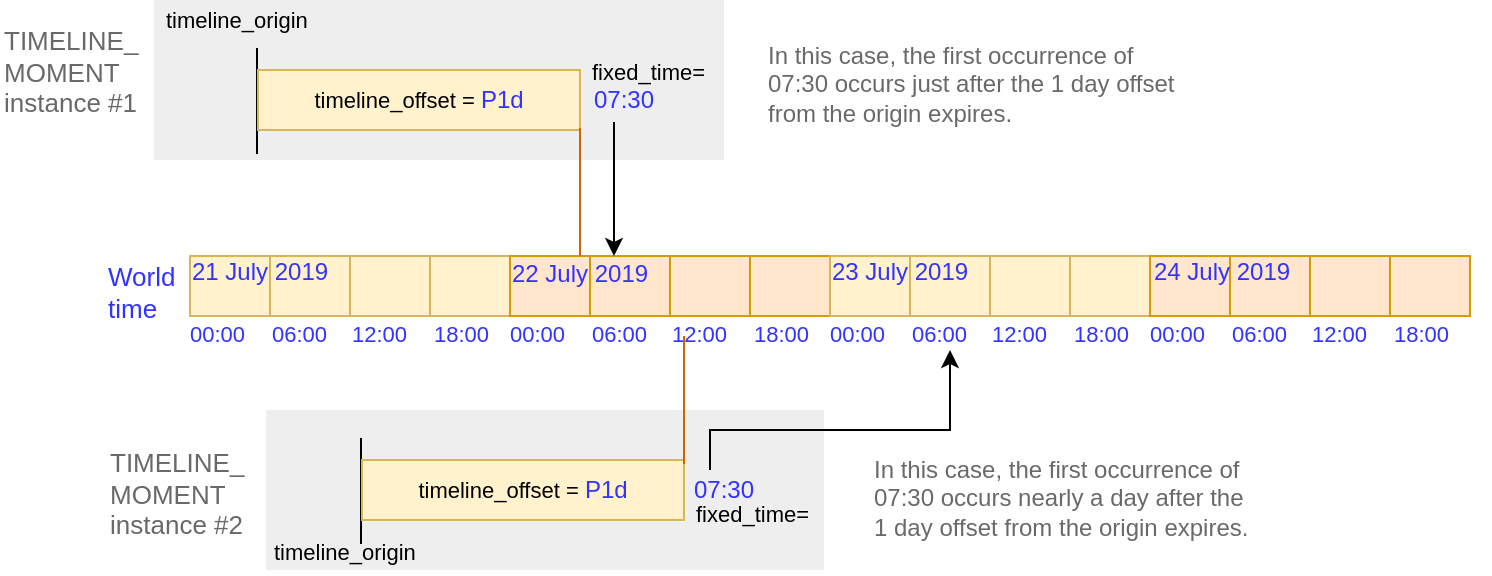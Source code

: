 <mxfile version="11.0.5" type="device"><diagram id="mvknKu7AdxMgsJ-YuU2R" name="Page-1"><mxGraphModel dx="1360" dy="888" grid="1" gridSize="10" guides="1" tooltips="1" connect="1" arrows="1" fold="1" page="1" pageScale="1" pageWidth="1169" pageHeight="827" math="0" shadow="0"><root><mxCell id="0"/><mxCell id="1" parent="0"/><mxCell id="9SIsXHlJYilMFUI7qWQr-80" value="" style="rounded=0;whiteSpace=wrap;html=1;fontSize=12;fillColor=#eeeeee;strokeColor=none;" vertex="1" parent="1"><mxGeometry x="85" y="37" width="285" height="80" as="geometry"/></mxCell><mxCell id="9SIsXHlJYilMFUI7qWQr-77" value="" style="rounded=0;whiteSpace=wrap;html=1;fontSize=12;fillColor=#eeeeee;strokeColor=none;" vertex="1" parent="1"><mxGeometry x="141" y="242" width="279" height="80" as="geometry"/></mxCell><mxCell id="9SIsXHlJYilMFUI7qWQr-1" value="" style="endArrow=none;html=1;" edge="1" parent="1"><mxGeometry width="50" height="50" relative="1" as="geometry"><mxPoint x="136.5" y="114" as="sourcePoint"/><mxPoint x="136.5" y="61" as="targetPoint"/></mxGeometry></mxCell><mxCell id="9SIsXHlJYilMFUI7qWQr-3" value="" style="rounded=0;whiteSpace=wrap;html=1;fillColor=#fff2cc;strokeColor=#d6b656;" vertex="1" parent="1"><mxGeometry x="103" y="165" width="40" height="30" as="geometry"/></mxCell><mxCell id="9SIsXHlJYilMFUI7qWQr-21" value="" style="rounded=0;whiteSpace=wrap;html=1;fillColor=#fff2cc;strokeColor=#d6b656;" vertex="1" parent="1"><mxGeometry x="143" y="165" width="40" height="30" as="geometry"/></mxCell><mxCell id="9SIsXHlJYilMFUI7qWQr-22" value="" style="rounded=0;whiteSpace=wrap;html=1;fillColor=#fff2cc;strokeColor=#d6b656;" vertex="1" parent="1"><mxGeometry x="183" y="165" width="40" height="30" as="geometry"/></mxCell><mxCell id="9SIsXHlJYilMFUI7qWQr-23" value="" style="rounded=0;whiteSpace=wrap;html=1;fillColor=#fff2cc;strokeColor=#d6b656;" vertex="1" parent="1"><mxGeometry x="223" y="165" width="40" height="30" as="geometry"/></mxCell><mxCell id="9SIsXHlJYilMFUI7qWQr-24" value="00:00" style="text;html=1;resizable=0;points=[];autosize=1;align=left;verticalAlign=top;spacingTop=-4;fontSize=11;fontColor=#3333FF;" vertex="1" parent="1"><mxGeometry x="101" y="195" width="50" height="20" as="geometry"/></mxCell><mxCell id="9SIsXHlJYilMFUI7qWQr-25" value="06:00" style="text;html=1;resizable=0;points=[];autosize=1;align=left;verticalAlign=top;spacingTop=-4;fontSize=11;fontColor=#3333FF;" vertex="1" parent="1"><mxGeometry x="142" y="195" width="50" height="20" as="geometry"/></mxCell><mxCell id="9SIsXHlJYilMFUI7qWQr-26" value="12:00" style="text;html=1;resizable=0;points=[];autosize=1;align=left;verticalAlign=top;spacingTop=-4;fontSize=11;fontColor=#3333FF;" vertex="1" parent="1"><mxGeometry x="182" y="195" width="50" height="20" as="geometry"/></mxCell><mxCell id="9SIsXHlJYilMFUI7qWQr-27" value="18:00" style="text;html=1;resizable=0;points=[];autosize=1;align=left;verticalAlign=top;spacingTop=-4;fontSize=11;fontColor=#3333FF;" vertex="1" parent="1"><mxGeometry x="223" y="195" width="50" height="20" as="geometry"/></mxCell><mxCell id="9SIsXHlJYilMFUI7qWQr-29" value="" style="rounded=0;whiteSpace=wrap;html=1;fillColor=#ffe6cc;strokeColor=#d79b00;" vertex="1" parent="1"><mxGeometry x="263" y="165" width="40" height="30" as="geometry"/></mxCell><mxCell id="9SIsXHlJYilMFUI7qWQr-30" value="" style="rounded=0;whiteSpace=wrap;html=1;fillColor=#ffe6cc;strokeColor=#d79b00;" vertex="1" parent="1"><mxGeometry x="303" y="165" width="40" height="30" as="geometry"/></mxCell><mxCell id="9SIsXHlJYilMFUI7qWQr-31" value="" style="rounded=0;whiteSpace=wrap;html=1;fillColor=#ffe6cc;strokeColor=#d79b00;" vertex="1" parent="1"><mxGeometry x="343" y="165" width="40" height="30" as="geometry"/></mxCell><mxCell id="9SIsXHlJYilMFUI7qWQr-32" value="" style="rounded=0;whiteSpace=wrap;html=1;fillColor=#ffe6cc;strokeColor=#d79b00;" vertex="1" parent="1"><mxGeometry x="383" y="165" width="40" height="30" as="geometry"/></mxCell><mxCell id="9SIsXHlJYilMFUI7qWQr-33" value="00:00" style="text;html=1;resizable=0;points=[];autosize=1;align=left;verticalAlign=top;spacingTop=-4;fontSize=11;fontColor=#3333FF;" vertex="1" parent="1"><mxGeometry x="261" y="195" width="50" height="20" as="geometry"/></mxCell><mxCell id="9SIsXHlJYilMFUI7qWQr-34" value="06:00" style="text;html=1;resizable=0;points=[];autosize=1;align=left;verticalAlign=top;spacingTop=-4;fontSize=11;fontColor=#3333FF;" vertex="1" parent="1"><mxGeometry x="302" y="195" width="50" height="20" as="geometry"/></mxCell><mxCell id="9SIsXHlJYilMFUI7qWQr-35" value="12:00" style="text;html=1;resizable=0;points=[];autosize=1;align=left;verticalAlign=top;spacingTop=-4;fontSize=11;fontColor=#3333FF;" vertex="1" parent="1"><mxGeometry x="342" y="195" width="50" height="20" as="geometry"/></mxCell><mxCell id="9SIsXHlJYilMFUI7qWQr-36" value="18:00" style="text;html=1;resizable=0;points=[];autosize=1;align=left;verticalAlign=top;spacingTop=-4;fontSize=11;fontColor=#3333FF;" vertex="1" parent="1"><mxGeometry x="383" y="195" width="50" height="20" as="geometry"/></mxCell><mxCell id="9SIsXHlJYilMFUI7qWQr-37" value="" style="rounded=0;whiteSpace=wrap;html=1;fillColor=#fff2cc;strokeColor=#d6b656;" vertex="1" parent="1"><mxGeometry x="423" y="165" width="40" height="30" as="geometry"/></mxCell><mxCell id="9SIsXHlJYilMFUI7qWQr-38" value="" style="rounded=0;whiteSpace=wrap;html=1;fillColor=#fff2cc;strokeColor=#d6b656;" vertex="1" parent="1"><mxGeometry x="463" y="165" width="40" height="30" as="geometry"/></mxCell><mxCell id="9SIsXHlJYilMFUI7qWQr-39" value="" style="rounded=0;whiteSpace=wrap;html=1;fillColor=#fff2cc;strokeColor=#d6b656;" vertex="1" parent="1"><mxGeometry x="503" y="165" width="40" height="30" as="geometry"/></mxCell><mxCell id="9SIsXHlJYilMFUI7qWQr-40" value="" style="rounded=0;whiteSpace=wrap;html=1;fillColor=#fff2cc;strokeColor=#d6b656;" vertex="1" parent="1"><mxGeometry x="543" y="165" width="40" height="30" as="geometry"/></mxCell><mxCell id="9SIsXHlJYilMFUI7qWQr-41" value="00:00" style="text;html=1;resizable=0;points=[];autosize=1;align=left;verticalAlign=top;spacingTop=-4;fontSize=11;fontColor=#3333FF;" vertex="1" parent="1"><mxGeometry x="421" y="195" width="50" height="20" as="geometry"/></mxCell><mxCell id="9SIsXHlJYilMFUI7qWQr-42" value="06:00" style="text;html=1;resizable=0;points=[];autosize=1;align=left;verticalAlign=top;spacingTop=-4;fontSize=11;fontColor=#3333FF;" vertex="1" parent="1"><mxGeometry x="462" y="195" width="50" height="20" as="geometry"/></mxCell><mxCell id="9SIsXHlJYilMFUI7qWQr-43" value="12:00" style="text;html=1;resizable=0;points=[];autosize=1;align=left;verticalAlign=top;spacingTop=-4;fontSize=11;fontColor=#3333FF;" vertex="1" parent="1"><mxGeometry x="502" y="195" width="50" height="20" as="geometry"/></mxCell><mxCell id="9SIsXHlJYilMFUI7qWQr-44" value="18:00" style="text;html=1;resizable=0;points=[];autosize=1;align=left;verticalAlign=top;spacingTop=-4;fontSize=11;fontColor=#3333FF;" vertex="1" parent="1"><mxGeometry x="543" y="195" width="50" height="20" as="geometry"/></mxCell><mxCell id="9SIsXHlJYilMFUI7qWQr-45" value="" style="rounded=0;whiteSpace=wrap;html=1;fillColor=#ffe6cc;strokeColor=#d79b00;" vertex="1" parent="1"><mxGeometry x="583" y="165" width="40" height="30" as="geometry"/></mxCell><mxCell id="9SIsXHlJYilMFUI7qWQr-46" value="" style="rounded=0;whiteSpace=wrap;html=1;fillColor=#ffe6cc;strokeColor=#d79b00;" vertex="1" parent="1"><mxGeometry x="623" y="165" width="40" height="30" as="geometry"/></mxCell><mxCell id="9SIsXHlJYilMFUI7qWQr-47" value="" style="rounded=0;whiteSpace=wrap;html=1;fillColor=#ffe6cc;strokeColor=#d79b00;" vertex="1" parent="1"><mxGeometry x="663" y="165" width="40" height="30" as="geometry"/></mxCell><mxCell id="9SIsXHlJYilMFUI7qWQr-48" value="" style="rounded=0;whiteSpace=wrap;html=1;fillColor=#ffe6cc;strokeColor=#d79b00;" vertex="1" parent="1"><mxGeometry x="703" y="165" width="40" height="30" as="geometry"/></mxCell><mxCell id="9SIsXHlJYilMFUI7qWQr-49" value="00:00" style="text;html=1;resizable=0;points=[];autosize=1;align=left;verticalAlign=top;spacingTop=-4;fontSize=11;fontColor=#3333FF;" vertex="1" parent="1"><mxGeometry x="581" y="195" width="50" height="20" as="geometry"/></mxCell><mxCell id="9SIsXHlJYilMFUI7qWQr-50" value="06:00" style="text;html=1;resizable=0;points=[];autosize=1;align=left;verticalAlign=top;spacingTop=-4;fontSize=11;fontColor=#3333FF;" vertex="1" parent="1"><mxGeometry x="622" y="195" width="50" height="20" as="geometry"/></mxCell><mxCell id="9SIsXHlJYilMFUI7qWQr-51" value="12:00" style="text;html=1;resizable=0;points=[];autosize=1;align=left;verticalAlign=top;spacingTop=-4;fontSize=11;fontColor=#3333FF;" vertex="1" parent="1"><mxGeometry x="662" y="195" width="50" height="20" as="geometry"/></mxCell><mxCell id="9SIsXHlJYilMFUI7qWQr-52" value="18:00" style="text;html=1;resizable=0;points=[];autosize=1;align=left;verticalAlign=top;spacingTop=-4;fontSize=11;fontColor=#3333FF;" vertex="1" parent="1"><mxGeometry x="703" y="195" width="50" height="20" as="geometry"/></mxCell><mxCell id="9SIsXHlJYilMFUI7qWQr-53" value="21 July 2019" style="text;html=1;resizable=0;points=[];autosize=1;align=left;verticalAlign=top;spacingTop=-4;fontColor=#3333FF;" vertex="1" parent="1"><mxGeometry x="102" y="163" width="80" height="20" as="geometry"/></mxCell><mxCell id="9SIsXHlJYilMFUI7qWQr-54" value="22 July 2019" style="text;html=1;resizable=0;points=[];autosize=1;align=left;verticalAlign=top;spacingTop=-4;fontColor=#3333FF;" vertex="1" parent="1"><mxGeometry x="262" y="164" width="80" height="20" as="geometry"/></mxCell><mxCell id="9SIsXHlJYilMFUI7qWQr-55" value="23 July 2019" style="text;html=1;resizable=0;points=[];autosize=1;align=left;verticalAlign=top;spacingTop=-4;fontColor=#3333FF;" vertex="1" parent="1"><mxGeometry x="422" y="163" width="80" height="20" as="geometry"/></mxCell><mxCell id="9SIsXHlJYilMFUI7qWQr-56" value="24 July 2019" style="text;html=1;resizable=0;points=[];autosize=1;align=left;verticalAlign=top;spacingTop=-4;fontColor=#3333FF;" vertex="1" parent="1"><mxGeometry x="583" y="163" width="80" height="20" as="geometry"/></mxCell><mxCell id="9SIsXHlJYilMFUI7qWQr-57" value="&lt;span style=&quot;color: rgb(0 , 0 , 0) ; font-size: 11px ; text-align: left ; white-space: nowrap&quot;&gt;timeline_offset =&amp;nbsp;&lt;/span&gt;P1d" style="rounded=0;whiteSpace=wrap;html=1;fillColor=#fff2cc;strokeColor=#d6b656;fontColor=#3333FF;" vertex="1" parent="1"><mxGeometry x="137" y="72" width="161" height="30" as="geometry"/></mxCell><mxCell id="9SIsXHlJYilMFUI7qWQr-58" value="timeline_origin" style="text;html=1;resizable=0;points=[];autosize=1;align=left;verticalAlign=top;spacingTop=-4;fontSize=11;fontColor=#000000;" vertex="1" parent="1"><mxGeometry x="88.5" y="38" width="100" height="20" as="geometry"/></mxCell><mxCell id="9SIsXHlJYilMFUI7qWQr-59" value="World&lt;br&gt;time" style="text;html=1;resizable=0;points=[];autosize=1;align=left;verticalAlign=top;spacingTop=-4;fontSize=13;fontColor=#3333FF;" vertex="1" parent="1"><mxGeometry x="60" y="165" width="50" height="30" as="geometry"/></mxCell><mxCell id="9SIsXHlJYilMFUI7qWQr-63" value="" style="edgeStyle=orthogonalEdgeStyle;rounded=0;orthogonalLoop=1;jettySize=auto;html=1;fontSize=12;fontColor=#3333FF;" edge="1" parent="1"><mxGeometry relative="1" as="geometry"><mxPoint x="315" y="113" as="sourcePoint"/><mxPoint x="315" y="165" as="targetPoint"/><Array as="points"><mxPoint x="314.5" y="98"/><mxPoint x="314.5" y="98"/></Array></mxGeometry></mxCell><mxCell id="9SIsXHlJYilMFUI7qWQr-61" value="07:30" style="text;html=1;resizable=0;points=[];autosize=1;align=left;verticalAlign=top;spacingTop=-4;fontSize=12;fontColor=#3333FF;" vertex="1" parent="1"><mxGeometry x="302.5" y="77" width="50" height="20" as="geometry"/></mxCell><mxCell id="9SIsXHlJYilMFUI7qWQr-62" value="fixed_time=" style="text;html=1;resizable=0;points=[];autosize=1;align=left;verticalAlign=top;spacingTop=-4;fontSize=11;fontColor=#000000;" vertex="1" parent="1"><mxGeometry x="301.5" y="64" width="70" height="10" as="geometry"/></mxCell><mxCell id="9SIsXHlJYilMFUI7qWQr-64" value="" style="endArrow=none;html=1;" edge="1" parent="1"><mxGeometry width="50" height="50" relative="1" as="geometry"><mxPoint x="188.5" y="309" as="sourcePoint"/><mxPoint x="188.5" y="256" as="targetPoint"/></mxGeometry></mxCell><mxCell id="9SIsXHlJYilMFUI7qWQr-65" value="&lt;span style=&quot;color: rgb(0 , 0 , 0) ; font-size: 11px ; text-align: left ; white-space: nowrap&quot;&gt;timeline_offset =&amp;nbsp;&lt;/span&gt;P1d" style="rounded=0;whiteSpace=wrap;html=1;fillColor=#fff2cc;strokeColor=#d6b656;fontColor=#3333FF;" vertex="1" parent="1"><mxGeometry x="189" y="267" width="161" height="30" as="geometry"/></mxCell><mxCell id="9SIsXHlJYilMFUI7qWQr-66" value="timeline_origin" style="text;html=1;resizable=0;points=[];autosize=1;align=left;verticalAlign=top;spacingTop=-4;fontSize=11;fontColor=#000000;" vertex="1" parent="1"><mxGeometry x="142.5" y="304" width="100" height="20" as="geometry"/></mxCell><mxCell id="9SIsXHlJYilMFUI7qWQr-68" value="" style="edgeStyle=orthogonalEdgeStyle;rounded=0;orthogonalLoop=1;jettySize=auto;html=1;fontSize=12;fontColor=#3333FF;" edge="1" parent="1" source="9SIsXHlJYilMFUI7qWQr-69"><mxGeometry relative="1" as="geometry"><mxPoint x="483" y="212" as="targetPoint"/><Array as="points"><mxPoint x="363" y="252"/><mxPoint x="483" y="252"/></Array></mxGeometry></mxCell><mxCell id="9SIsXHlJYilMFUI7qWQr-69" value="07:30" style="text;html=1;resizable=0;points=[];autosize=1;align=left;verticalAlign=top;spacingTop=-4;fontSize=12;fontColor=#3333FF;" vertex="1" parent="1"><mxGeometry x="352.5" y="272" width="50" height="20" as="geometry"/></mxCell><mxCell id="9SIsXHlJYilMFUI7qWQr-70" value="fixed_time=" style="text;html=1;resizable=0;points=[];autosize=1;align=left;verticalAlign=top;spacingTop=-4;fontSize=11;fontColor=#000000;" vertex="1" parent="1"><mxGeometry x="353.5" y="285" width="70" height="10" as="geometry"/></mxCell><mxCell id="9SIsXHlJYilMFUI7qWQr-71" value="" style="edgeStyle=orthogonalEdgeStyle;rounded=0;orthogonalLoop=1;jettySize=auto;html=1;fontSize=12;fontColor=#3333FF;endArrow=none;endFill=0;strokeColor=#CC6600;" edge="1" parent="1"><mxGeometry relative="1" as="geometry"><mxPoint x="298" y="116" as="sourcePoint"/><mxPoint x="298" y="165" as="targetPoint"/><Array as="points"><mxPoint x="297.5" y="101"/><mxPoint x="297.5" y="101"/></Array></mxGeometry></mxCell><mxCell id="9SIsXHlJYilMFUI7qWQr-74" value="" style="edgeStyle=orthogonalEdgeStyle;rounded=0;orthogonalLoop=1;jettySize=auto;html=1;fontSize=12;fontColor=#3333FF;endArrow=none;endFill=0;strokeColor=#CC6600;" edge="1" parent="1"><mxGeometry relative="1" as="geometry"><mxPoint x="350" y="220" as="sourcePoint"/><mxPoint x="350" y="269" as="targetPoint"/><Array as="points"><mxPoint x="349.5" y="205"/><mxPoint x="349.5" y="205"/></Array></mxGeometry></mxCell><mxCell id="9SIsXHlJYilMFUI7qWQr-75" value="In this case, the first occurrence of&amp;nbsp;&lt;br&gt;07:30 occurs just after the 1 day offset&amp;nbsp;&lt;br&gt;from the origin expires." style="text;html=1;resizable=0;points=[];autosize=1;align=left;verticalAlign=top;spacingTop=-4;fontSize=12;fontColor=#696969;" vertex="1" parent="1"><mxGeometry x="390" y="55" width="220" height="40" as="geometry"/></mxCell><mxCell id="9SIsXHlJYilMFUI7qWQr-76" value="In this case, the first occurrence of&amp;nbsp;&lt;br&gt;07:30 occurs nearly a day after the &lt;br&gt;1 day offset&amp;nbsp;from the origin expires." style="text;html=1;resizable=0;points=[];autosize=1;align=left;verticalAlign=top;spacingTop=-4;fontSize=12;fontColor=#696969;" vertex="1" parent="1"><mxGeometry x="443" y="262" width="200" height="40" as="geometry"/></mxCell><mxCell id="9SIsXHlJYilMFUI7qWQr-81" value="TIMELINE_&lt;br style=&quot;font-size: 13px;&quot;&gt;MOMENT&lt;br style=&quot;font-size: 13px;&quot;&gt;instance #2" style="text;html=1;resizable=0;points=[];autosize=1;align=left;verticalAlign=top;spacingTop=-4;fontSize=13;fontColor=#696969;" vertex="1" parent="1"><mxGeometry x="61" y="258" width="70" height="40" as="geometry"/></mxCell><mxCell id="9SIsXHlJYilMFUI7qWQr-82" value="TIMELINE_&lt;br style=&quot;font-size: 13px&quot;&gt;MOMENT&lt;br style=&quot;font-size: 13px&quot;&gt;instance #1" style="text;html=1;resizable=0;points=[];autosize=1;align=left;verticalAlign=top;spacingTop=-4;fontSize=13;fontColor=#696969;" vertex="1" parent="1"><mxGeometry x="8" y="47" width="80" height="50" as="geometry"/></mxCell></root></mxGraphModel></diagram></mxfile>